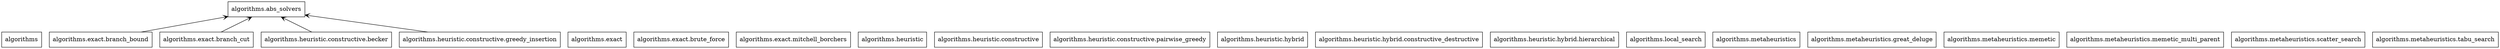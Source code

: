 digraph "packages_Project" {
rankdir=BT
charset="utf-8"
"algorithms" [color="black", label=<algorithms>, shape="box", style="solid"];
"algorithms.abs_solvers" [color="black", label=<algorithms.abs_solvers>, shape="box", style="solid"];
"algorithms.exact" [color="black", label=<algorithms.exact>, shape="box", style="solid"];
"algorithms.exact.branch_bound" [color="black", label=<algorithms.exact.branch_bound>, shape="box", style="solid"];
"algorithms.exact.branch_cut" [color="black", label=<algorithms.exact.branch_cut>, shape="box", style="solid"];
"algorithms.exact.brute_force" [color="black", label=<algorithms.exact.brute_force>, shape="box", style="solid"];
"algorithms.exact.mitchell_borchers" [color="black", label=<algorithms.exact.mitchell_borchers>, shape="box", style="solid"];
"algorithms.heuristic" [color="black", label=<algorithms.heuristic>, shape="box", style="solid"];
"algorithms.heuristic.constructive" [color="black", label=<algorithms.heuristic.constructive>, shape="box", style="solid"];
"algorithms.heuristic.constructive.becker" [color="black", label=<algorithms.heuristic.constructive.becker>, shape="box", style="solid"];
"algorithms.heuristic.constructive.greedy_insertion" [color="black", label=<algorithms.heuristic.constructive.greedy_insertion>, shape="box", style="solid"];
"algorithms.heuristic.constructive.pairwise_greedy" [color="black", label=<algorithms.heuristic.constructive.pairwise_greedy>, shape="box", style="solid"];
"algorithms.heuristic.hybrid" [color="black", label=<algorithms.heuristic.hybrid>, shape="box", style="solid"];
"algorithms.heuristic.hybrid.constructive_destructive" [color="black", label=<algorithms.heuristic.hybrid.constructive_destructive>, shape="box", style="solid"];
"algorithms.heuristic.hybrid.hierarchical" [color="black", label=<algorithms.heuristic.hybrid.hierarchical>, shape="box", style="solid"];
"algorithms.local_search" [color="black", label=<algorithms.local_search>, shape="box", style="solid"];
"algorithms.metaheuristics" [color="black", label=<algorithms.metaheuristics>, shape="box", style="solid"];
"algorithms.metaheuristics.great_deluge" [color="black", label=<algorithms.metaheuristics.great_deluge>, shape="box", style="solid"];
"algorithms.metaheuristics.memetic" [color="black", label=<algorithms.metaheuristics.memetic>, shape="box", style="solid"];
"algorithms.metaheuristics.memetic_multi_parent" [color="black", label=<algorithms.metaheuristics.memetic_multi_parent>, shape="box", style="solid"];
"algorithms.metaheuristics.scatter_search" [color="black", label=<algorithms.metaheuristics.scatter_search>, shape="box", style="solid"];
"algorithms.metaheuristics.tabu_search" [color="black", label=<algorithms.metaheuristics.tabu_search>, shape="box", style="solid"];
"algorithms.exact.branch_bound" -> "algorithms.abs_solvers" [arrowhead="open", arrowtail="none"];
"algorithms.exact.branch_cut" -> "algorithms.abs_solvers" [arrowhead="open", arrowtail="none"];
"algorithms.heuristic.constructive.becker" -> "algorithms.abs_solvers" [arrowhead="open", arrowtail="none"];
"algorithms.heuristic.constructive.greedy_insertion" -> "algorithms.abs_solvers" [arrowhead="open", arrowtail="none"];
}
